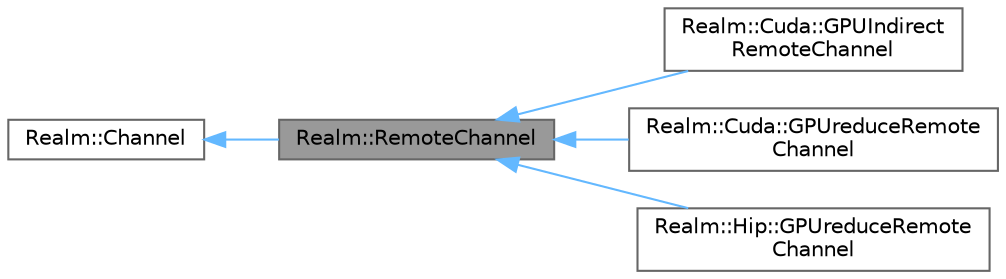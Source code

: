 digraph "Realm::RemoteChannel"
{
 // LATEX_PDF_SIZE
  bgcolor="transparent";
  edge [fontname=Helvetica,fontsize=10,labelfontname=Helvetica,labelfontsize=10];
  node [fontname=Helvetica,fontsize=10,shape=box,height=0.2,width=0.4];
  rankdir="LR";
  Node1 [id="Node000001",label="Realm::RemoteChannel",height=0.2,width=0.4,color="gray40", fillcolor="grey60", style="filled", fontcolor="black",tooltip=" "];
  Node2 -> Node1 [id="edge1_Node000001_Node000002",dir="back",color="steelblue1",style="solid",tooltip=" "];
  Node2 [id="Node000002",label="Realm::Channel",height=0.2,width=0.4,color="gray40", fillcolor="white", style="filled",URL="$classRealm_1_1Channel.html",tooltip=" "];
  Node1 -> Node3 [id="edge2_Node000001_Node000003",dir="back",color="steelblue1",style="solid",tooltip=" "];
  Node3 [id="Node000003",label="Realm::Cuda::GPUIndirect\lRemoteChannel",height=0.2,width=0.4,color="gray40", fillcolor="white", style="filled",URL="$classRealm_1_1Cuda_1_1GPUIndirectRemoteChannel.html",tooltip=" "];
  Node1 -> Node4 [id="edge3_Node000001_Node000004",dir="back",color="steelblue1",style="solid",tooltip=" "];
  Node4 [id="Node000004",label="Realm::Cuda::GPUreduceRemote\lChannel",height=0.2,width=0.4,color="gray40", fillcolor="white", style="filled",URL="$classRealm_1_1Cuda_1_1GPUreduceRemoteChannel.html",tooltip=" "];
  Node1 -> Node5 [id="edge4_Node000001_Node000005",dir="back",color="steelblue1",style="solid",tooltip=" "];
  Node5 [id="Node000005",label="Realm::Hip::GPUreduceRemote\lChannel",height=0.2,width=0.4,color="gray40", fillcolor="white", style="filled",URL="$classRealm_1_1Hip_1_1GPUreduceRemoteChannel.html",tooltip=" "];
}
